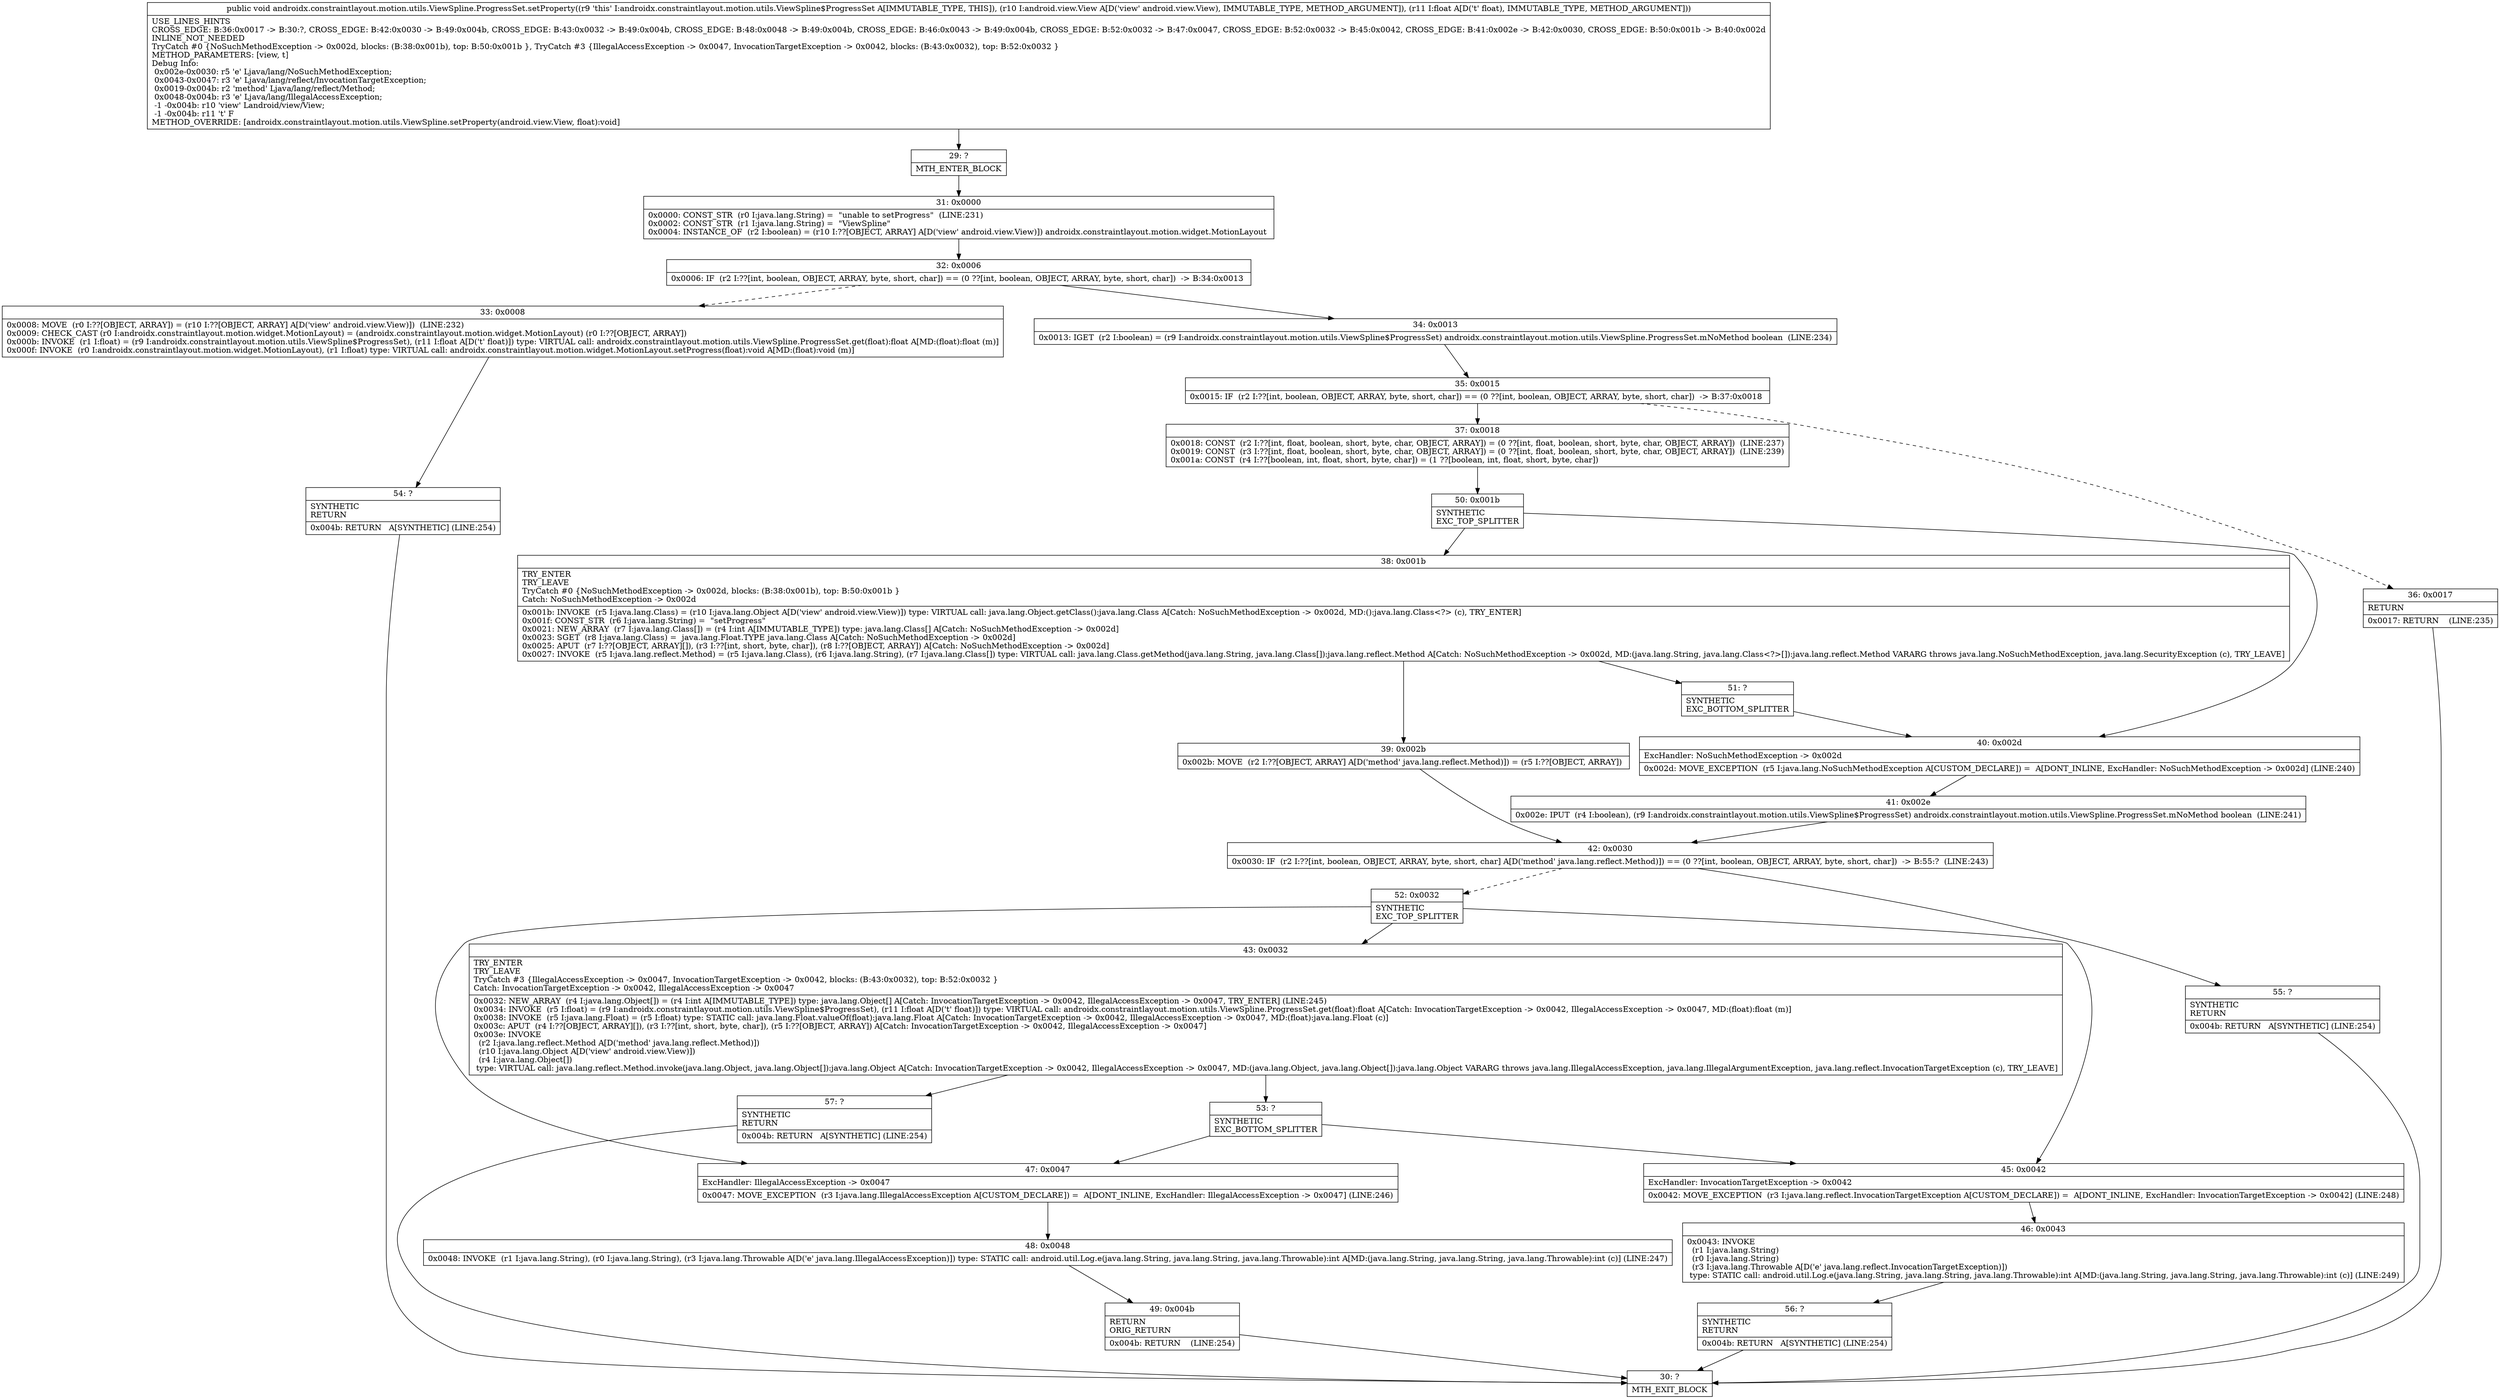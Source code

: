 digraph "CFG forandroidx.constraintlayout.motion.utils.ViewSpline.ProgressSet.setProperty(Landroid\/view\/View;F)V" {
Node_29 [shape=record,label="{29\:\ ?|MTH_ENTER_BLOCK\l}"];
Node_31 [shape=record,label="{31\:\ 0x0000|0x0000: CONST_STR  (r0 I:java.lang.String) =  \"unable to setProgress\"  (LINE:231)\l0x0002: CONST_STR  (r1 I:java.lang.String) =  \"ViewSpline\" \l0x0004: INSTANCE_OF  (r2 I:boolean) = (r10 I:??[OBJECT, ARRAY] A[D('view' android.view.View)]) androidx.constraintlayout.motion.widget.MotionLayout \l}"];
Node_32 [shape=record,label="{32\:\ 0x0006|0x0006: IF  (r2 I:??[int, boolean, OBJECT, ARRAY, byte, short, char]) == (0 ??[int, boolean, OBJECT, ARRAY, byte, short, char])  \-\> B:34:0x0013 \l}"];
Node_33 [shape=record,label="{33\:\ 0x0008|0x0008: MOVE  (r0 I:??[OBJECT, ARRAY]) = (r10 I:??[OBJECT, ARRAY] A[D('view' android.view.View)])  (LINE:232)\l0x0009: CHECK_CAST (r0 I:androidx.constraintlayout.motion.widget.MotionLayout) = (androidx.constraintlayout.motion.widget.MotionLayout) (r0 I:??[OBJECT, ARRAY]) \l0x000b: INVOKE  (r1 I:float) = (r9 I:androidx.constraintlayout.motion.utils.ViewSpline$ProgressSet), (r11 I:float A[D('t' float)]) type: VIRTUAL call: androidx.constraintlayout.motion.utils.ViewSpline.ProgressSet.get(float):float A[MD:(float):float (m)]\l0x000f: INVOKE  (r0 I:androidx.constraintlayout.motion.widget.MotionLayout), (r1 I:float) type: VIRTUAL call: androidx.constraintlayout.motion.widget.MotionLayout.setProgress(float):void A[MD:(float):void (m)]\l}"];
Node_54 [shape=record,label="{54\:\ ?|SYNTHETIC\lRETURN\l|0x004b: RETURN   A[SYNTHETIC] (LINE:254)\l}"];
Node_30 [shape=record,label="{30\:\ ?|MTH_EXIT_BLOCK\l}"];
Node_34 [shape=record,label="{34\:\ 0x0013|0x0013: IGET  (r2 I:boolean) = (r9 I:androidx.constraintlayout.motion.utils.ViewSpline$ProgressSet) androidx.constraintlayout.motion.utils.ViewSpline.ProgressSet.mNoMethod boolean  (LINE:234)\l}"];
Node_35 [shape=record,label="{35\:\ 0x0015|0x0015: IF  (r2 I:??[int, boolean, OBJECT, ARRAY, byte, short, char]) == (0 ??[int, boolean, OBJECT, ARRAY, byte, short, char])  \-\> B:37:0x0018 \l}"];
Node_36 [shape=record,label="{36\:\ 0x0017|RETURN\l|0x0017: RETURN    (LINE:235)\l}"];
Node_37 [shape=record,label="{37\:\ 0x0018|0x0018: CONST  (r2 I:??[int, float, boolean, short, byte, char, OBJECT, ARRAY]) = (0 ??[int, float, boolean, short, byte, char, OBJECT, ARRAY])  (LINE:237)\l0x0019: CONST  (r3 I:??[int, float, boolean, short, byte, char, OBJECT, ARRAY]) = (0 ??[int, float, boolean, short, byte, char, OBJECT, ARRAY])  (LINE:239)\l0x001a: CONST  (r4 I:??[boolean, int, float, short, byte, char]) = (1 ??[boolean, int, float, short, byte, char]) \l}"];
Node_50 [shape=record,label="{50\:\ 0x001b|SYNTHETIC\lEXC_TOP_SPLITTER\l}"];
Node_38 [shape=record,label="{38\:\ 0x001b|TRY_ENTER\lTRY_LEAVE\lTryCatch #0 \{NoSuchMethodException \-\> 0x002d, blocks: (B:38:0x001b), top: B:50:0x001b \}\lCatch: NoSuchMethodException \-\> 0x002d\l|0x001b: INVOKE  (r5 I:java.lang.Class) = (r10 I:java.lang.Object A[D('view' android.view.View)]) type: VIRTUAL call: java.lang.Object.getClass():java.lang.Class A[Catch: NoSuchMethodException \-\> 0x002d, MD:():java.lang.Class\<?\> (c), TRY_ENTER]\l0x001f: CONST_STR  (r6 I:java.lang.String) =  \"setProgress\" \l0x0021: NEW_ARRAY  (r7 I:java.lang.Class[]) = (r4 I:int A[IMMUTABLE_TYPE]) type: java.lang.Class[] A[Catch: NoSuchMethodException \-\> 0x002d]\l0x0023: SGET  (r8 I:java.lang.Class) =  java.lang.Float.TYPE java.lang.Class A[Catch: NoSuchMethodException \-\> 0x002d]\l0x0025: APUT  (r7 I:??[OBJECT, ARRAY][]), (r3 I:??[int, short, byte, char]), (r8 I:??[OBJECT, ARRAY]) A[Catch: NoSuchMethodException \-\> 0x002d]\l0x0027: INVOKE  (r5 I:java.lang.reflect.Method) = (r5 I:java.lang.Class), (r6 I:java.lang.String), (r7 I:java.lang.Class[]) type: VIRTUAL call: java.lang.Class.getMethod(java.lang.String, java.lang.Class[]):java.lang.reflect.Method A[Catch: NoSuchMethodException \-\> 0x002d, MD:(java.lang.String, java.lang.Class\<?\>[]):java.lang.reflect.Method VARARG throws java.lang.NoSuchMethodException, java.lang.SecurityException (c), TRY_LEAVE]\l}"];
Node_39 [shape=record,label="{39\:\ 0x002b|0x002b: MOVE  (r2 I:??[OBJECT, ARRAY] A[D('method' java.lang.reflect.Method)]) = (r5 I:??[OBJECT, ARRAY]) \l}"];
Node_42 [shape=record,label="{42\:\ 0x0030|0x0030: IF  (r2 I:??[int, boolean, OBJECT, ARRAY, byte, short, char] A[D('method' java.lang.reflect.Method)]) == (0 ??[int, boolean, OBJECT, ARRAY, byte, short, char])  \-\> B:55:?  (LINE:243)\l}"];
Node_52 [shape=record,label="{52\:\ 0x0032|SYNTHETIC\lEXC_TOP_SPLITTER\l}"];
Node_43 [shape=record,label="{43\:\ 0x0032|TRY_ENTER\lTRY_LEAVE\lTryCatch #3 \{IllegalAccessException \-\> 0x0047, InvocationTargetException \-\> 0x0042, blocks: (B:43:0x0032), top: B:52:0x0032 \}\lCatch: InvocationTargetException \-\> 0x0042, IllegalAccessException \-\> 0x0047\l|0x0032: NEW_ARRAY  (r4 I:java.lang.Object[]) = (r4 I:int A[IMMUTABLE_TYPE]) type: java.lang.Object[] A[Catch: InvocationTargetException \-\> 0x0042, IllegalAccessException \-\> 0x0047, TRY_ENTER] (LINE:245)\l0x0034: INVOKE  (r5 I:float) = (r9 I:androidx.constraintlayout.motion.utils.ViewSpline$ProgressSet), (r11 I:float A[D('t' float)]) type: VIRTUAL call: androidx.constraintlayout.motion.utils.ViewSpline.ProgressSet.get(float):float A[Catch: InvocationTargetException \-\> 0x0042, IllegalAccessException \-\> 0x0047, MD:(float):float (m)]\l0x0038: INVOKE  (r5 I:java.lang.Float) = (r5 I:float) type: STATIC call: java.lang.Float.valueOf(float):java.lang.Float A[Catch: InvocationTargetException \-\> 0x0042, IllegalAccessException \-\> 0x0047, MD:(float):java.lang.Float (c)]\l0x003c: APUT  (r4 I:??[OBJECT, ARRAY][]), (r3 I:??[int, short, byte, char]), (r5 I:??[OBJECT, ARRAY]) A[Catch: InvocationTargetException \-\> 0x0042, IllegalAccessException \-\> 0x0047]\l0x003e: INVOKE  \l  (r2 I:java.lang.reflect.Method A[D('method' java.lang.reflect.Method)])\l  (r10 I:java.lang.Object A[D('view' android.view.View)])\l  (r4 I:java.lang.Object[])\l type: VIRTUAL call: java.lang.reflect.Method.invoke(java.lang.Object, java.lang.Object[]):java.lang.Object A[Catch: InvocationTargetException \-\> 0x0042, IllegalAccessException \-\> 0x0047, MD:(java.lang.Object, java.lang.Object[]):java.lang.Object VARARG throws java.lang.IllegalAccessException, java.lang.IllegalArgumentException, java.lang.reflect.InvocationTargetException (c), TRY_LEAVE]\l}"];
Node_53 [shape=record,label="{53\:\ ?|SYNTHETIC\lEXC_BOTTOM_SPLITTER\l}"];
Node_57 [shape=record,label="{57\:\ ?|SYNTHETIC\lRETURN\l|0x004b: RETURN   A[SYNTHETIC] (LINE:254)\l}"];
Node_47 [shape=record,label="{47\:\ 0x0047|ExcHandler: IllegalAccessException \-\> 0x0047\l|0x0047: MOVE_EXCEPTION  (r3 I:java.lang.IllegalAccessException A[CUSTOM_DECLARE]) =  A[DONT_INLINE, ExcHandler: IllegalAccessException \-\> 0x0047] (LINE:246)\l}"];
Node_48 [shape=record,label="{48\:\ 0x0048|0x0048: INVOKE  (r1 I:java.lang.String), (r0 I:java.lang.String), (r3 I:java.lang.Throwable A[D('e' java.lang.IllegalAccessException)]) type: STATIC call: android.util.Log.e(java.lang.String, java.lang.String, java.lang.Throwable):int A[MD:(java.lang.String, java.lang.String, java.lang.Throwable):int (c)] (LINE:247)\l}"];
Node_49 [shape=record,label="{49\:\ 0x004b|RETURN\lORIG_RETURN\l|0x004b: RETURN    (LINE:254)\l}"];
Node_45 [shape=record,label="{45\:\ 0x0042|ExcHandler: InvocationTargetException \-\> 0x0042\l|0x0042: MOVE_EXCEPTION  (r3 I:java.lang.reflect.InvocationTargetException A[CUSTOM_DECLARE]) =  A[DONT_INLINE, ExcHandler: InvocationTargetException \-\> 0x0042] (LINE:248)\l}"];
Node_46 [shape=record,label="{46\:\ 0x0043|0x0043: INVOKE  \l  (r1 I:java.lang.String)\l  (r0 I:java.lang.String)\l  (r3 I:java.lang.Throwable A[D('e' java.lang.reflect.InvocationTargetException)])\l type: STATIC call: android.util.Log.e(java.lang.String, java.lang.String, java.lang.Throwable):int A[MD:(java.lang.String, java.lang.String, java.lang.Throwable):int (c)] (LINE:249)\l}"];
Node_56 [shape=record,label="{56\:\ ?|SYNTHETIC\lRETURN\l|0x004b: RETURN   A[SYNTHETIC] (LINE:254)\l}"];
Node_55 [shape=record,label="{55\:\ ?|SYNTHETIC\lRETURN\l|0x004b: RETURN   A[SYNTHETIC] (LINE:254)\l}"];
Node_51 [shape=record,label="{51\:\ ?|SYNTHETIC\lEXC_BOTTOM_SPLITTER\l}"];
Node_40 [shape=record,label="{40\:\ 0x002d|ExcHandler: NoSuchMethodException \-\> 0x002d\l|0x002d: MOVE_EXCEPTION  (r5 I:java.lang.NoSuchMethodException A[CUSTOM_DECLARE]) =  A[DONT_INLINE, ExcHandler: NoSuchMethodException \-\> 0x002d] (LINE:240)\l}"];
Node_41 [shape=record,label="{41\:\ 0x002e|0x002e: IPUT  (r4 I:boolean), (r9 I:androidx.constraintlayout.motion.utils.ViewSpline$ProgressSet) androidx.constraintlayout.motion.utils.ViewSpline.ProgressSet.mNoMethod boolean  (LINE:241)\l}"];
MethodNode[shape=record,label="{public void androidx.constraintlayout.motion.utils.ViewSpline.ProgressSet.setProperty((r9 'this' I:androidx.constraintlayout.motion.utils.ViewSpline$ProgressSet A[IMMUTABLE_TYPE, THIS]), (r10 I:android.view.View A[D('view' android.view.View), IMMUTABLE_TYPE, METHOD_ARGUMENT]), (r11 I:float A[D('t' float), IMMUTABLE_TYPE, METHOD_ARGUMENT]))  | USE_LINES_HINTS\lCROSS_EDGE: B:36:0x0017 \-\> B:30:?, CROSS_EDGE: B:42:0x0030 \-\> B:49:0x004b, CROSS_EDGE: B:43:0x0032 \-\> B:49:0x004b, CROSS_EDGE: B:48:0x0048 \-\> B:49:0x004b, CROSS_EDGE: B:46:0x0043 \-\> B:49:0x004b, CROSS_EDGE: B:52:0x0032 \-\> B:47:0x0047, CROSS_EDGE: B:52:0x0032 \-\> B:45:0x0042, CROSS_EDGE: B:41:0x002e \-\> B:42:0x0030, CROSS_EDGE: B:50:0x001b \-\> B:40:0x002d\lINLINE_NOT_NEEDED\lTryCatch #0 \{NoSuchMethodException \-\> 0x002d, blocks: (B:38:0x001b), top: B:50:0x001b \}, TryCatch #3 \{IllegalAccessException \-\> 0x0047, InvocationTargetException \-\> 0x0042, blocks: (B:43:0x0032), top: B:52:0x0032 \}\lMETHOD_PARAMETERS: [view, t]\lDebug Info:\l  0x002e\-0x0030: r5 'e' Ljava\/lang\/NoSuchMethodException;\l  0x0043\-0x0047: r3 'e' Ljava\/lang\/reflect\/InvocationTargetException;\l  0x0019\-0x004b: r2 'method' Ljava\/lang\/reflect\/Method;\l  0x0048\-0x004b: r3 'e' Ljava\/lang\/IllegalAccessException;\l  \-1 \-0x004b: r10 'view' Landroid\/view\/View;\l  \-1 \-0x004b: r11 't' F\lMETHOD_OVERRIDE: [androidx.constraintlayout.motion.utils.ViewSpline.setProperty(android.view.View, float):void]\l}"];
MethodNode -> Node_29;Node_29 -> Node_31;
Node_31 -> Node_32;
Node_32 -> Node_33[style=dashed];
Node_32 -> Node_34;
Node_33 -> Node_54;
Node_54 -> Node_30;
Node_34 -> Node_35;
Node_35 -> Node_36[style=dashed];
Node_35 -> Node_37;
Node_36 -> Node_30;
Node_37 -> Node_50;
Node_50 -> Node_38;
Node_50 -> Node_40;
Node_38 -> Node_39;
Node_38 -> Node_51;
Node_39 -> Node_42;
Node_42 -> Node_52[style=dashed];
Node_42 -> Node_55;
Node_52 -> Node_43;
Node_52 -> Node_47;
Node_52 -> Node_45;
Node_43 -> Node_53;
Node_43 -> Node_57;
Node_53 -> Node_47;
Node_53 -> Node_45;
Node_57 -> Node_30;
Node_47 -> Node_48;
Node_48 -> Node_49;
Node_49 -> Node_30;
Node_45 -> Node_46;
Node_46 -> Node_56;
Node_56 -> Node_30;
Node_55 -> Node_30;
Node_51 -> Node_40;
Node_40 -> Node_41;
Node_41 -> Node_42;
}

